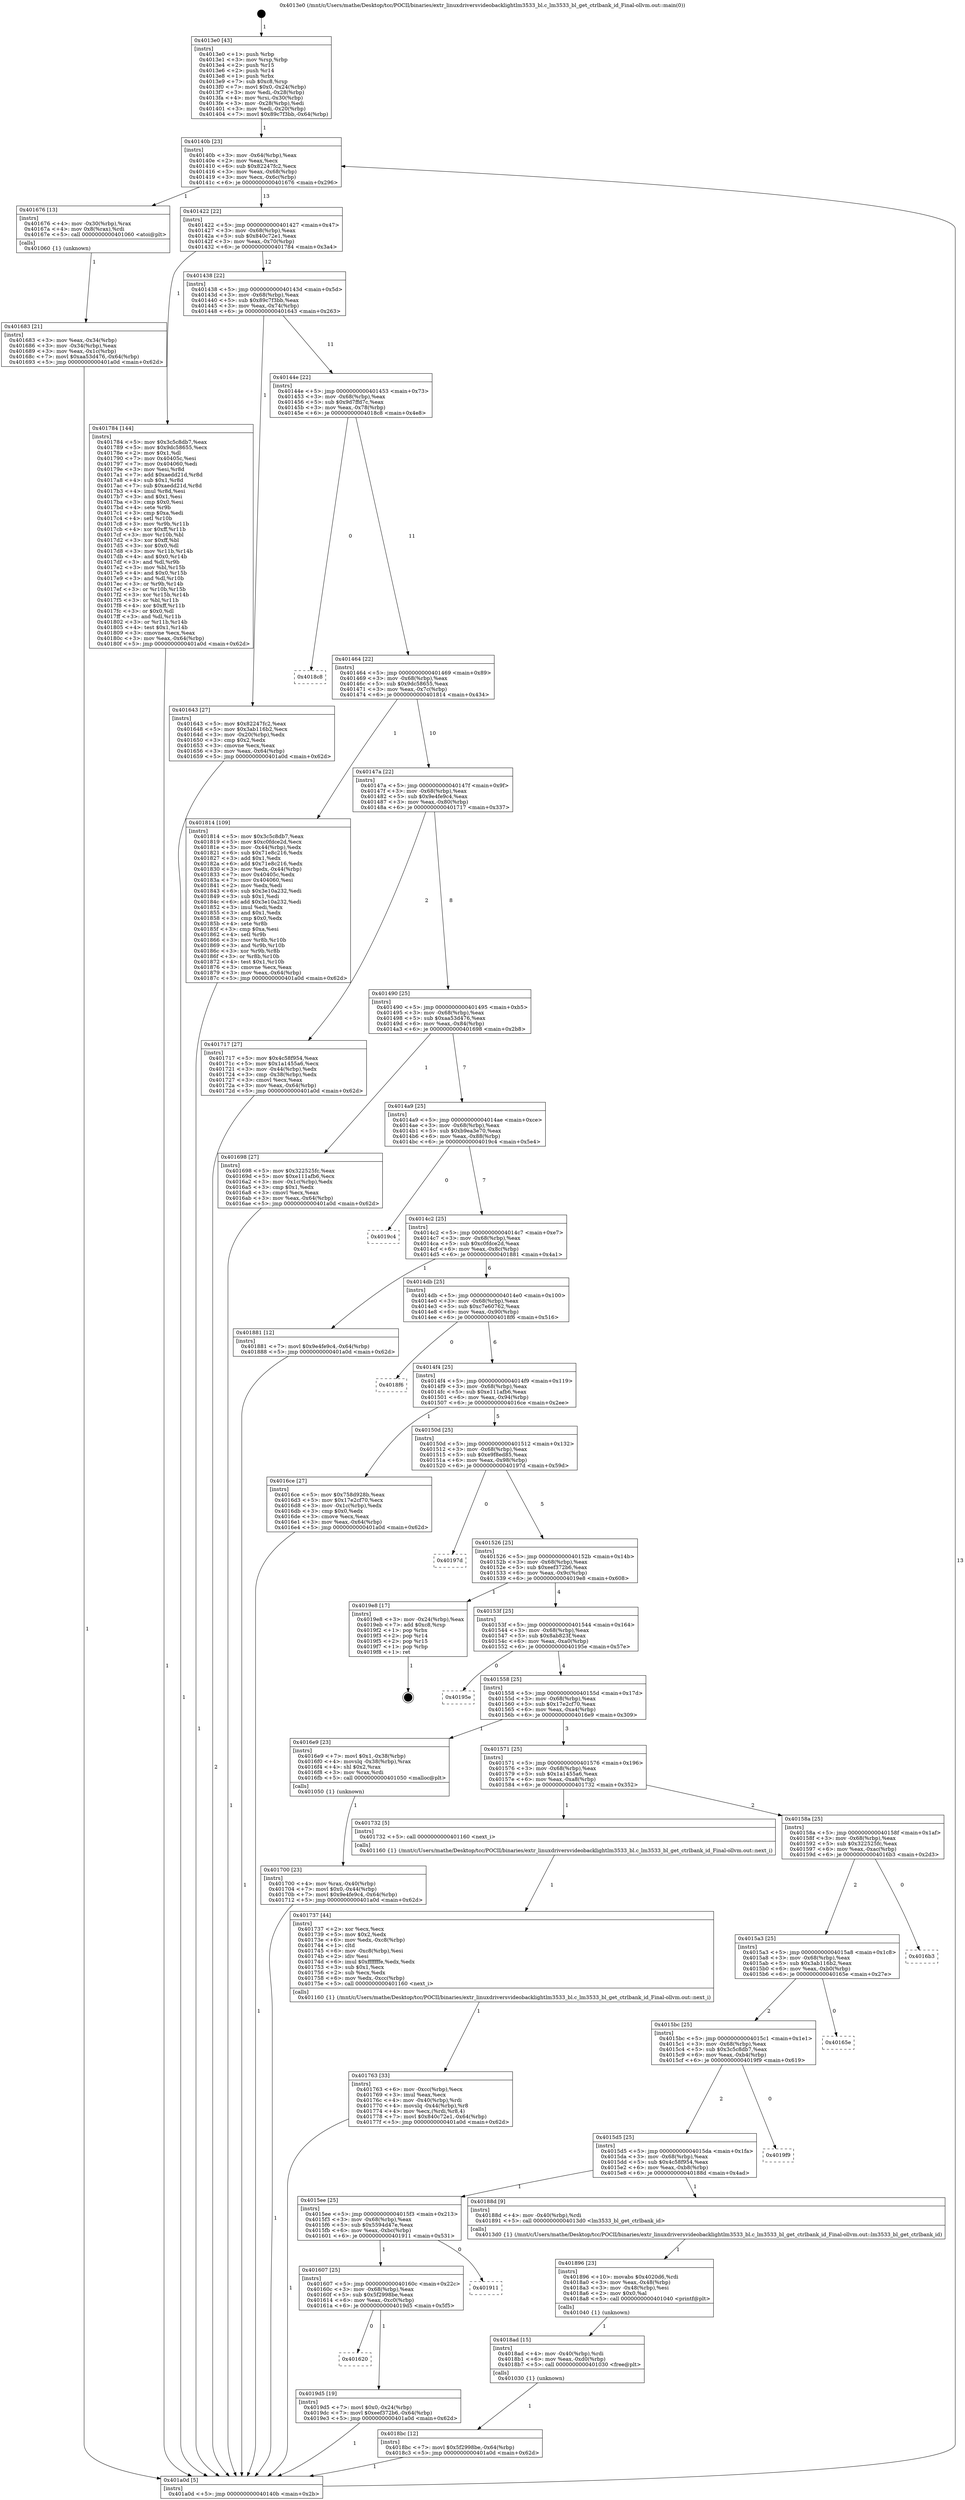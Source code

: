 digraph "0x4013e0" {
  label = "0x4013e0 (/mnt/c/Users/mathe/Desktop/tcc/POCII/binaries/extr_linuxdriversvideobacklightlm3533_bl.c_lm3533_bl_get_ctrlbank_id_Final-ollvm.out::main(0))"
  labelloc = "t"
  node[shape=record]

  Entry [label="",width=0.3,height=0.3,shape=circle,fillcolor=black,style=filled]
  "0x40140b" [label="{
     0x40140b [23]\l
     | [instrs]\l
     &nbsp;&nbsp;0x40140b \<+3\>: mov -0x64(%rbp),%eax\l
     &nbsp;&nbsp;0x40140e \<+2\>: mov %eax,%ecx\l
     &nbsp;&nbsp;0x401410 \<+6\>: sub $0x82247fc2,%ecx\l
     &nbsp;&nbsp;0x401416 \<+3\>: mov %eax,-0x68(%rbp)\l
     &nbsp;&nbsp;0x401419 \<+3\>: mov %ecx,-0x6c(%rbp)\l
     &nbsp;&nbsp;0x40141c \<+6\>: je 0000000000401676 \<main+0x296\>\l
  }"]
  "0x401676" [label="{
     0x401676 [13]\l
     | [instrs]\l
     &nbsp;&nbsp;0x401676 \<+4\>: mov -0x30(%rbp),%rax\l
     &nbsp;&nbsp;0x40167a \<+4\>: mov 0x8(%rax),%rdi\l
     &nbsp;&nbsp;0x40167e \<+5\>: call 0000000000401060 \<atoi@plt\>\l
     | [calls]\l
     &nbsp;&nbsp;0x401060 \{1\} (unknown)\l
  }"]
  "0x401422" [label="{
     0x401422 [22]\l
     | [instrs]\l
     &nbsp;&nbsp;0x401422 \<+5\>: jmp 0000000000401427 \<main+0x47\>\l
     &nbsp;&nbsp;0x401427 \<+3\>: mov -0x68(%rbp),%eax\l
     &nbsp;&nbsp;0x40142a \<+5\>: sub $0x840c72e1,%eax\l
     &nbsp;&nbsp;0x40142f \<+3\>: mov %eax,-0x70(%rbp)\l
     &nbsp;&nbsp;0x401432 \<+6\>: je 0000000000401784 \<main+0x3a4\>\l
  }"]
  Exit [label="",width=0.3,height=0.3,shape=circle,fillcolor=black,style=filled,peripheries=2]
  "0x401784" [label="{
     0x401784 [144]\l
     | [instrs]\l
     &nbsp;&nbsp;0x401784 \<+5\>: mov $0x3c5c8db7,%eax\l
     &nbsp;&nbsp;0x401789 \<+5\>: mov $0x9dc58655,%ecx\l
     &nbsp;&nbsp;0x40178e \<+2\>: mov $0x1,%dl\l
     &nbsp;&nbsp;0x401790 \<+7\>: mov 0x40405c,%esi\l
     &nbsp;&nbsp;0x401797 \<+7\>: mov 0x404060,%edi\l
     &nbsp;&nbsp;0x40179e \<+3\>: mov %esi,%r8d\l
     &nbsp;&nbsp;0x4017a1 \<+7\>: add $0xaedd21d,%r8d\l
     &nbsp;&nbsp;0x4017a8 \<+4\>: sub $0x1,%r8d\l
     &nbsp;&nbsp;0x4017ac \<+7\>: sub $0xaedd21d,%r8d\l
     &nbsp;&nbsp;0x4017b3 \<+4\>: imul %r8d,%esi\l
     &nbsp;&nbsp;0x4017b7 \<+3\>: and $0x1,%esi\l
     &nbsp;&nbsp;0x4017ba \<+3\>: cmp $0x0,%esi\l
     &nbsp;&nbsp;0x4017bd \<+4\>: sete %r9b\l
     &nbsp;&nbsp;0x4017c1 \<+3\>: cmp $0xa,%edi\l
     &nbsp;&nbsp;0x4017c4 \<+4\>: setl %r10b\l
     &nbsp;&nbsp;0x4017c8 \<+3\>: mov %r9b,%r11b\l
     &nbsp;&nbsp;0x4017cb \<+4\>: xor $0xff,%r11b\l
     &nbsp;&nbsp;0x4017cf \<+3\>: mov %r10b,%bl\l
     &nbsp;&nbsp;0x4017d2 \<+3\>: xor $0xff,%bl\l
     &nbsp;&nbsp;0x4017d5 \<+3\>: xor $0x0,%dl\l
     &nbsp;&nbsp;0x4017d8 \<+3\>: mov %r11b,%r14b\l
     &nbsp;&nbsp;0x4017db \<+4\>: and $0x0,%r14b\l
     &nbsp;&nbsp;0x4017df \<+3\>: and %dl,%r9b\l
     &nbsp;&nbsp;0x4017e2 \<+3\>: mov %bl,%r15b\l
     &nbsp;&nbsp;0x4017e5 \<+4\>: and $0x0,%r15b\l
     &nbsp;&nbsp;0x4017e9 \<+3\>: and %dl,%r10b\l
     &nbsp;&nbsp;0x4017ec \<+3\>: or %r9b,%r14b\l
     &nbsp;&nbsp;0x4017ef \<+3\>: or %r10b,%r15b\l
     &nbsp;&nbsp;0x4017f2 \<+3\>: xor %r15b,%r14b\l
     &nbsp;&nbsp;0x4017f5 \<+3\>: or %bl,%r11b\l
     &nbsp;&nbsp;0x4017f8 \<+4\>: xor $0xff,%r11b\l
     &nbsp;&nbsp;0x4017fc \<+3\>: or $0x0,%dl\l
     &nbsp;&nbsp;0x4017ff \<+3\>: and %dl,%r11b\l
     &nbsp;&nbsp;0x401802 \<+3\>: or %r11b,%r14b\l
     &nbsp;&nbsp;0x401805 \<+4\>: test $0x1,%r14b\l
     &nbsp;&nbsp;0x401809 \<+3\>: cmovne %ecx,%eax\l
     &nbsp;&nbsp;0x40180c \<+3\>: mov %eax,-0x64(%rbp)\l
     &nbsp;&nbsp;0x40180f \<+5\>: jmp 0000000000401a0d \<main+0x62d\>\l
  }"]
  "0x401438" [label="{
     0x401438 [22]\l
     | [instrs]\l
     &nbsp;&nbsp;0x401438 \<+5\>: jmp 000000000040143d \<main+0x5d\>\l
     &nbsp;&nbsp;0x40143d \<+3\>: mov -0x68(%rbp),%eax\l
     &nbsp;&nbsp;0x401440 \<+5\>: sub $0x89c7f3bb,%eax\l
     &nbsp;&nbsp;0x401445 \<+3\>: mov %eax,-0x74(%rbp)\l
     &nbsp;&nbsp;0x401448 \<+6\>: je 0000000000401643 \<main+0x263\>\l
  }"]
  "0x401620" [label="{
     0x401620\l
  }", style=dashed]
  "0x401643" [label="{
     0x401643 [27]\l
     | [instrs]\l
     &nbsp;&nbsp;0x401643 \<+5\>: mov $0x82247fc2,%eax\l
     &nbsp;&nbsp;0x401648 \<+5\>: mov $0x3ab116b2,%ecx\l
     &nbsp;&nbsp;0x40164d \<+3\>: mov -0x20(%rbp),%edx\l
     &nbsp;&nbsp;0x401650 \<+3\>: cmp $0x2,%edx\l
     &nbsp;&nbsp;0x401653 \<+3\>: cmovne %ecx,%eax\l
     &nbsp;&nbsp;0x401656 \<+3\>: mov %eax,-0x64(%rbp)\l
     &nbsp;&nbsp;0x401659 \<+5\>: jmp 0000000000401a0d \<main+0x62d\>\l
  }"]
  "0x40144e" [label="{
     0x40144e [22]\l
     | [instrs]\l
     &nbsp;&nbsp;0x40144e \<+5\>: jmp 0000000000401453 \<main+0x73\>\l
     &nbsp;&nbsp;0x401453 \<+3\>: mov -0x68(%rbp),%eax\l
     &nbsp;&nbsp;0x401456 \<+5\>: sub $0x9d7ffd7c,%eax\l
     &nbsp;&nbsp;0x40145b \<+3\>: mov %eax,-0x78(%rbp)\l
     &nbsp;&nbsp;0x40145e \<+6\>: je 00000000004018c8 \<main+0x4e8\>\l
  }"]
  "0x401a0d" [label="{
     0x401a0d [5]\l
     | [instrs]\l
     &nbsp;&nbsp;0x401a0d \<+5\>: jmp 000000000040140b \<main+0x2b\>\l
  }"]
  "0x4013e0" [label="{
     0x4013e0 [43]\l
     | [instrs]\l
     &nbsp;&nbsp;0x4013e0 \<+1\>: push %rbp\l
     &nbsp;&nbsp;0x4013e1 \<+3\>: mov %rsp,%rbp\l
     &nbsp;&nbsp;0x4013e4 \<+2\>: push %r15\l
     &nbsp;&nbsp;0x4013e6 \<+2\>: push %r14\l
     &nbsp;&nbsp;0x4013e8 \<+1\>: push %rbx\l
     &nbsp;&nbsp;0x4013e9 \<+7\>: sub $0xc8,%rsp\l
     &nbsp;&nbsp;0x4013f0 \<+7\>: movl $0x0,-0x24(%rbp)\l
     &nbsp;&nbsp;0x4013f7 \<+3\>: mov %edi,-0x28(%rbp)\l
     &nbsp;&nbsp;0x4013fa \<+4\>: mov %rsi,-0x30(%rbp)\l
     &nbsp;&nbsp;0x4013fe \<+3\>: mov -0x28(%rbp),%edi\l
     &nbsp;&nbsp;0x401401 \<+3\>: mov %edi,-0x20(%rbp)\l
     &nbsp;&nbsp;0x401404 \<+7\>: movl $0x89c7f3bb,-0x64(%rbp)\l
  }"]
  "0x401683" [label="{
     0x401683 [21]\l
     | [instrs]\l
     &nbsp;&nbsp;0x401683 \<+3\>: mov %eax,-0x34(%rbp)\l
     &nbsp;&nbsp;0x401686 \<+3\>: mov -0x34(%rbp),%eax\l
     &nbsp;&nbsp;0x401689 \<+3\>: mov %eax,-0x1c(%rbp)\l
     &nbsp;&nbsp;0x40168c \<+7\>: movl $0xaa53d476,-0x64(%rbp)\l
     &nbsp;&nbsp;0x401693 \<+5\>: jmp 0000000000401a0d \<main+0x62d\>\l
  }"]
  "0x4019d5" [label="{
     0x4019d5 [19]\l
     | [instrs]\l
     &nbsp;&nbsp;0x4019d5 \<+7\>: movl $0x0,-0x24(%rbp)\l
     &nbsp;&nbsp;0x4019dc \<+7\>: movl $0xeef372b6,-0x64(%rbp)\l
     &nbsp;&nbsp;0x4019e3 \<+5\>: jmp 0000000000401a0d \<main+0x62d\>\l
  }"]
  "0x4018c8" [label="{
     0x4018c8\l
  }", style=dashed]
  "0x401464" [label="{
     0x401464 [22]\l
     | [instrs]\l
     &nbsp;&nbsp;0x401464 \<+5\>: jmp 0000000000401469 \<main+0x89\>\l
     &nbsp;&nbsp;0x401469 \<+3\>: mov -0x68(%rbp),%eax\l
     &nbsp;&nbsp;0x40146c \<+5\>: sub $0x9dc58655,%eax\l
     &nbsp;&nbsp;0x401471 \<+3\>: mov %eax,-0x7c(%rbp)\l
     &nbsp;&nbsp;0x401474 \<+6\>: je 0000000000401814 \<main+0x434\>\l
  }"]
  "0x401607" [label="{
     0x401607 [25]\l
     | [instrs]\l
     &nbsp;&nbsp;0x401607 \<+5\>: jmp 000000000040160c \<main+0x22c\>\l
     &nbsp;&nbsp;0x40160c \<+3\>: mov -0x68(%rbp),%eax\l
     &nbsp;&nbsp;0x40160f \<+5\>: sub $0x5f2998be,%eax\l
     &nbsp;&nbsp;0x401614 \<+6\>: mov %eax,-0xc0(%rbp)\l
     &nbsp;&nbsp;0x40161a \<+6\>: je 00000000004019d5 \<main+0x5f5\>\l
  }"]
  "0x401814" [label="{
     0x401814 [109]\l
     | [instrs]\l
     &nbsp;&nbsp;0x401814 \<+5\>: mov $0x3c5c8db7,%eax\l
     &nbsp;&nbsp;0x401819 \<+5\>: mov $0xc0fdce2d,%ecx\l
     &nbsp;&nbsp;0x40181e \<+3\>: mov -0x44(%rbp),%edx\l
     &nbsp;&nbsp;0x401821 \<+6\>: sub $0x71e8c216,%edx\l
     &nbsp;&nbsp;0x401827 \<+3\>: add $0x1,%edx\l
     &nbsp;&nbsp;0x40182a \<+6\>: add $0x71e8c216,%edx\l
     &nbsp;&nbsp;0x401830 \<+3\>: mov %edx,-0x44(%rbp)\l
     &nbsp;&nbsp;0x401833 \<+7\>: mov 0x40405c,%edx\l
     &nbsp;&nbsp;0x40183a \<+7\>: mov 0x404060,%esi\l
     &nbsp;&nbsp;0x401841 \<+2\>: mov %edx,%edi\l
     &nbsp;&nbsp;0x401843 \<+6\>: sub $0x3e10a232,%edi\l
     &nbsp;&nbsp;0x401849 \<+3\>: sub $0x1,%edi\l
     &nbsp;&nbsp;0x40184c \<+6\>: add $0x3e10a232,%edi\l
     &nbsp;&nbsp;0x401852 \<+3\>: imul %edi,%edx\l
     &nbsp;&nbsp;0x401855 \<+3\>: and $0x1,%edx\l
     &nbsp;&nbsp;0x401858 \<+3\>: cmp $0x0,%edx\l
     &nbsp;&nbsp;0x40185b \<+4\>: sete %r8b\l
     &nbsp;&nbsp;0x40185f \<+3\>: cmp $0xa,%esi\l
     &nbsp;&nbsp;0x401862 \<+4\>: setl %r9b\l
     &nbsp;&nbsp;0x401866 \<+3\>: mov %r8b,%r10b\l
     &nbsp;&nbsp;0x401869 \<+3\>: and %r9b,%r10b\l
     &nbsp;&nbsp;0x40186c \<+3\>: xor %r9b,%r8b\l
     &nbsp;&nbsp;0x40186f \<+3\>: or %r8b,%r10b\l
     &nbsp;&nbsp;0x401872 \<+4\>: test $0x1,%r10b\l
     &nbsp;&nbsp;0x401876 \<+3\>: cmovne %ecx,%eax\l
     &nbsp;&nbsp;0x401879 \<+3\>: mov %eax,-0x64(%rbp)\l
     &nbsp;&nbsp;0x40187c \<+5\>: jmp 0000000000401a0d \<main+0x62d\>\l
  }"]
  "0x40147a" [label="{
     0x40147a [22]\l
     | [instrs]\l
     &nbsp;&nbsp;0x40147a \<+5\>: jmp 000000000040147f \<main+0x9f\>\l
     &nbsp;&nbsp;0x40147f \<+3\>: mov -0x68(%rbp),%eax\l
     &nbsp;&nbsp;0x401482 \<+5\>: sub $0x9e4fe9c4,%eax\l
     &nbsp;&nbsp;0x401487 \<+3\>: mov %eax,-0x80(%rbp)\l
     &nbsp;&nbsp;0x40148a \<+6\>: je 0000000000401717 \<main+0x337\>\l
  }"]
  "0x401911" [label="{
     0x401911\l
  }", style=dashed]
  "0x401717" [label="{
     0x401717 [27]\l
     | [instrs]\l
     &nbsp;&nbsp;0x401717 \<+5\>: mov $0x4c58f954,%eax\l
     &nbsp;&nbsp;0x40171c \<+5\>: mov $0x1a1455a6,%ecx\l
     &nbsp;&nbsp;0x401721 \<+3\>: mov -0x44(%rbp),%edx\l
     &nbsp;&nbsp;0x401724 \<+3\>: cmp -0x38(%rbp),%edx\l
     &nbsp;&nbsp;0x401727 \<+3\>: cmovl %ecx,%eax\l
     &nbsp;&nbsp;0x40172a \<+3\>: mov %eax,-0x64(%rbp)\l
     &nbsp;&nbsp;0x40172d \<+5\>: jmp 0000000000401a0d \<main+0x62d\>\l
  }"]
  "0x401490" [label="{
     0x401490 [25]\l
     | [instrs]\l
     &nbsp;&nbsp;0x401490 \<+5\>: jmp 0000000000401495 \<main+0xb5\>\l
     &nbsp;&nbsp;0x401495 \<+3\>: mov -0x68(%rbp),%eax\l
     &nbsp;&nbsp;0x401498 \<+5\>: sub $0xaa53d476,%eax\l
     &nbsp;&nbsp;0x40149d \<+6\>: mov %eax,-0x84(%rbp)\l
     &nbsp;&nbsp;0x4014a3 \<+6\>: je 0000000000401698 \<main+0x2b8\>\l
  }"]
  "0x4018bc" [label="{
     0x4018bc [12]\l
     | [instrs]\l
     &nbsp;&nbsp;0x4018bc \<+7\>: movl $0x5f2998be,-0x64(%rbp)\l
     &nbsp;&nbsp;0x4018c3 \<+5\>: jmp 0000000000401a0d \<main+0x62d\>\l
  }"]
  "0x401698" [label="{
     0x401698 [27]\l
     | [instrs]\l
     &nbsp;&nbsp;0x401698 \<+5\>: mov $0x322525fc,%eax\l
     &nbsp;&nbsp;0x40169d \<+5\>: mov $0xe111afb6,%ecx\l
     &nbsp;&nbsp;0x4016a2 \<+3\>: mov -0x1c(%rbp),%edx\l
     &nbsp;&nbsp;0x4016a5 \<+3\>: cmp $0x1,%edx\l
     &nbsp;&nbsp;0x4016a8 \<+3\>: cmovl %ecx,%eax\l
     &nbsp;&nbsp;0x4016ab \<+3\>: mov %eax,-0x64(%rbp)\l
     &nbsp;&nbsp;0x4016ae \<+5\>: jmp 0000000000401a0d \<main+0x62d\>\l
  }"]
  "0x4014a9" [label="{
     0x4014a9 [25]\l
     | [instrs]\l
     &nbsp;&nbsp;0x4014a9 \<+5\>: jmp 00000000004014ae \<main+0xce\>\l
     &nbsp;&nbsp;0x4014ae \<+3\>: mov -0x68(%rbp),%eax\l
     &nbsp;&nbsp;0x4014b1 \<+5\>: sub $0xb9ea3e70,%eax\l
     &nbsp;&nbsp;0x4014b6 \<+6\>: mov %eax,-0x88(%rbp)\l
     &nbsp;&nbsp;0x4014bc \<+6\>: je 00000000004019c4 \<main+0x5e4\>\l
  }"]
  "0x4018ad" [label="{
     0x4018ad [15]\l
     | [instrs]\l
     &nbsp;&nbsp;0x4018ad \<+4\>: mov -0x40(%rbp),%rdi\l
     &nbsp;&nbsp;0x4018b1 \<+6\>: mov %eax,-0xd0(%rbp)\l
     &nbsp;&nbsp;0x4018b7 \<+5\>: call 0000000000401030 \<free@plt\>\l
     | [calls]\l
     &nbsp;&nbsp;0x401030 \{1\} (unknown)\l
  }"]
  "0x4019c4" [label="{
     0x4019c4\l
  }", style=dashed]
  "0x4014c2" [label="{
     0x4014c2 [25]\l
     | [instrs]\l
     &nbsp;&nbsp;0x4014c2 \<+5\>: jmp 00000000004014c7 \<main+0xe7\>\l
     &nbsp;&nbsp;0x4014c7 \<+3\>: mov -0x68(%rbp),%eax\l
     &nbsp;&nbsp;0x4014ca \<+5\>: sub $0xc0fdce2d,%eax\l
     &nbsp;&nbsp;0x4014cf \<+6\>: mov %eax,-0x8c(%rbp)\l
     &nbsp;&nbsp;0x4014d5 \<+6\>: je 0000000000401881 \<main+0x4a1\>\l
  }"]
  "0x401896" [label="{
     0x401896 [23]\l
     | [instrs]\l
     &nbsp;&nbsp;0x401896 \<+10\>: movabs $0x4020d6,%rdi\l
     &nbsp;&nbsp;0x4018a0 \<+3\>: mov %eax,-0x48(%rbp)\l
     &nbsp;&nbsp;0x4018a3 \<+3\>: mov -0x48(%rbp),%esi\l
     &nbsp;&nbsp;0x4018a6 \<+2\>: mov $0x0,%al\l
     &nbsp;&nbsp;0x4018a8 \<+5\>: call 0000000000401040 \<printf@plt\>\l
     | [calls]\l
     &nbsp;&nbsp;0x401040 \{1\} (unknown)\l
  }"]
  "0x401881" [label="{
     0x401881 [12]\l
     | [instrs]\l
     &nbsp;&nbsp;0x401881 \<+7\>: movl $0x9e4fe9c4,-0x64(%rbp)\l
     &nbsp;&nbsp;0x401888 \<+5\>: jmp 0000000000401a0d \<main+0x62d\>\l
  }"]
  "0x4014db" [label="{
     0x4014db [25]\l
     | [instrs]\l
     &nbsp;&nbsp;0x4014db \<+5\>: jmp 00000000004014e0 \<main+0x100\>\l
     &nbsp;&nbsp;0x4014e0 \<+3\>: mov -0x68(%rbp),%eax\l
     &nbsp;&nbsp;0x4014e3 \<+5\>: sub $0xc7e60762,%eax\l
     &nbsp;&nbsp;0x4014e8 \<+6\>: mov %eax,-0x90(%rbp)\l
     &nbsp;&nbsp;0x4014ee \<+6\>: je 00000000004018f6 \<main+0x516\>\l
  }"]
  "0x4015ee" [label="{
     0x4015ee [25]\l
     | [instrs]\l
     &nbsp;&nbsp;0x4015ee \<+5\>: jmp 00000000004015f3 \<main+0x213\>\l
     &nbsp;&nbsp;0x4015f3 \<+3\>: mov -0x68(%rbp),%eax\l
     &nbsp;&nbsp;0x4015f6 \<+5\>: sub $0x5594d47e,%eax\l
     &nbsp;&nbsp;0x4015fb \<+6\>: mov %eax,-0xbc(%rbp)\l
     &nbsp;&nbsp;0x401601 \<+6\>: je 0000000000401911 \<main+0x531\>\l
  }"]
  "0x4018f6" [label="{
     0x4018f6\l
  }", style=dashed]
  "0x4014f4" [label="{
     0x4014f4 [25]\l
     | [instrs]\l
     &nbsp;&nbsp;0x4014f4 \<+5\>: jmp 00000000004014f9 \<main+0x119\>\l
     &nbsp;&nbsp;0x4014f9 \<+3\>: mov -0x68(%rbp),%eax\l
     &nbsp;&nbsp;0x4014fc \<+5\>: sub $0xe111afb6,%eax\l
     &nbsp;&nbsp;0x401501 \<+6\>: mov %eax,-0x94(%rbp)\l
     &nbsp;&nbsp;0x401507 \<+6\>: je 00000000004016ce \<main+0x2ee\>\l
  }"]
  "0x40188d" [label="{
     0x40188d [9]\l
     | [instrs]\l
     &nbsp;&nbsp;0x40188d \<+4\>: mov -0x40(%rbp),%rdi\l
     &nbsp;&nbsp;0x401891 \<+5\>: call 00000000004013d0 \<lm3533_bl_get_ctrlbank_id\>\l
     | [calls]\l
     &nbsp;&nbsp;0x4013d0 \{1\} (/mnt/c/Users/mathe/Desktop/tcc/POCII/binaries/extr_linuxdriversvideobacklightlm3533_bl.c_lm3533_bl_get_ctrlbank_id_Final-ollvm.out::lm3533_bl_get_ctrlbank_id)\l
  }"]
  "0x4016ce" [label="{
     0x4016ce [27]\l
     | [instrs]\l
     &nbsp;&nbsp;0x4016ce \<+5\>: mov $0x758d928b,%eax\l
     &nbsp;&nbsp;0x4016d3 \<+5\>: mov $0x17e2cf70,%ecx\l
     &nbsp;&nbsp;0x4016d8 \<+3\>: mov -0x1c(%rbp),%edx\l
     &nbsp;&nbsp;0x4016db \<+3\>: cmp $0x0,%edx\l
     &nbsp;&nbsp;0x4016de \<+3\>: cmove %ecx,%eax\l
     &nbsp;&nbsp;0x4016e1 \<+3\>: mov %eax,-0x64(%rbp)\l
     &nbsp;&nbsp;0x4016e4 \<+5\>: jmp 0000000000401a0d \<main+0x62d\>\l
  }"]
  "0x40150d" [label="{
     0x40150d [25]\l
     | [instrs]\l
     &nbsp;&nbsp;0x40150d \<+5\>: jmp 0000000000401512 \<main+0x132\>\l
     &nbsp;&nbsp;0x401512 \<+3\>: mov -0x68(%rbp),%eax\l
     &nbsp;&nbsp;0x401515 \<+5\>: sub $0xe9f8ed85,%eax\l
     &nbsp;&nbsp;0x40151a \<+6\>: mov %eax,-0x98(%rbp)\l
     &nbsp;&nbsp;0x401520 \<+6\>: je 000000000040197d \<main+0x59d\>\l
  }"]
  "0x4015d5" [label="{
     0x4015d5 [25]\l
     | [instrs]\l
     &nbsp;&nbsp;0x4015d5 \<+5\>: jmp 00000000004015da \<main+0x1fa\>\l
     &nbsp;&nbsp;0x4015da \<+3\>: mov -0x68(%rbp),%eax\l
     &nbsp;&nbsp;0x4015dd \<+5\>: sub $0x4c58f954,%eax\l
     &nbsp;&nbsp;0x4015e2 \<+6\>: mov %eax,-0xb8(%rbp)\l
     &nbsp;&nbsp;0x4015e8 \<+6\>: je 000000000040188d \<main+0x4ad\>\l
  }"]
  "0x40197d" [label="{
     0x40197d\l
  }", style=dashed]
  "0x401526" [label="{
     0x401526 [25]\l
     | [instrs]\l
     &nbsp;&nbsp;0x401526 \<+5\>: jmp 000000000040152b \<main+0x14b\>\l
     &nbsp;&nbsp;0x40152b \<+3\>: mov -0x68(%rbp),%eax\l
     &nbsp;&nbsp;0x40152e \<+5\>: sub $0xeef372b6,%eax\l
     &nbsp;&nbsp;0x401533 \<+6\>: mov %eax,-0x9c(%rbp)\l
     &nbsp;&nbsp;0x401539 \<+6\>: je 00000000004019e8 \<main+0x608\>\l
  }"]
  "0x4019f9" [label="{
     0x4019f9\l
  }", style=dashed]
  "0x4019e8" [label="{
     0x4019e8 [17]\l
     | [instrs]\l
     &nbsp;&nbsp;0x4019e8 \<+3\>: mov -0x24(%rbp),%eax\l
     &nbsp;&nbsp;0x4019eb \<+7\>: add $0xc8,%rsp\l
     &nbsp;&nbsp;0x4019f2 \<+1\>: pop %rbx\l
     &nbsp;&nbsp;0x4019f3 \<+2\>: pop %r14\l
     &nbsp;&nbsp;0x4019f5 \<+2\>: pop %r15\l
     &nbsp;&nbsp;0x4019f7 \<+1\>: pop %rbp\l
     &nbsp;&nbsp;0x4019f8 \<+1\>: ret\l
  }"]
  "0x40153f" [label="{
     0x40153f [25]\l
     | [instrs]\l
     &nbsp;&nbsp;0x40153f \<+5\>: jmp 0000000000401544 \<main+0x164\>\l
     &nbsp;&nbsp;0x401544 \<+3\>: mov -0x68(%rbp),%eax\l
     &nbsp;&nbsp;0x401547 \<+5\>: sub $0x8ab823f,%eax\l
     &nbsp;&nbsp;0x40154c \<+6\>: mov %eax,-0xa0(%rbp)\l
     &nbsp;&nbsp;0x401552 \<+6\>: je 000000000040195e \<main+0x57e\>\l
  }"]
  "0x4015bc" [label="{
     0x4015bc [25]\l
     | [instrs]\l
     &nbsp;&nbsp;0x4015bc \<+5\>: jmp 00000000004015c1 \<main+0x1e1\>\l
     &nbsp;&nbsp;0x4015c1 \<+3\>: mov -0x68(%rbp),%eax\l
     &nbsp;&nbsp;0x4015c4 \<+5\>: sub $0x3c5c8db7,%eax\l
     &nbsp;&nbsp;0x4015c9 \<+6\>: mov %eax,-0xb4(%rbp)\l
     &nbsp;&nbsp;0x4015cf \<+6\>: je 00000000004019f9 \<main+0x619\>\l
  }"]
  "0x40195e" [label="{
     0x40195e\l
  }", style=dashed]
  "0x401558" [label="{
     0x401558 [25]\l
     | [instrs]\l
     &nbsp;&nbsp;0x401558 \<+5\>: jmp 000000000040155d \<main+0x17d\>\l
     &nbsp;&nbsp;0x40155d \<+3\>: mov -0x68(%rbp),%eax\l
     &nbsp;&nbsp;0x401560 \<+5\>: sub $0x17e2cf70,%eax\l
     &nbsp;&nbsp;0x401565 \<+6\>: mov %eax,-0xa4(%rbp)\l
     &nbsp;&nbsp;0x40156b \<+6\>: je 00000000004016e9 \<main+0x309\>\l
  }"]
  "0x40165e" [label="{
     0x40165e\l
  }", style=dashed]
  "0x4016e9" [label="{
     0x4016e9 [23]\l
     | [instrs]\l
     &nbsp;&nbsp;0x4016e9 \<+7\>: movl $0x1,-0x38(%rbp)\l
     &nbsp;&nbsp;0x4016f0 \<+4\>: movslq -0x38(%rbp),%rax\l
     &nbsp;&nbsp;0x4016f4 \<+4\>: shl $0x2,%rax\l
     &nbsp;&nbsp;0x4016f8 \<+3\>: mov %rax,%rdi\l
     &nbsp;&nbsp;0x4016fb \<+5\>: call 0000000000401050 \<malloc@plt\>\l
     | [calls]\l
     &nbsp;&nbsp;0x401050 \{1\} (unknown)\l
  }"]
  "0x401571" [label="{
     0x401571 [25]\l
     | [instrs]\l
     &nbsp;&nbsp;0x401571 \<+5\>: jmp 0000000000401576 \<main+0x196\>\l
     &nbsp;&nbsp;0x401576 \<+3\>: mov -0x68(%rbp),%eax\l
     &nbsp;&nbsp;0x401579 \<+5\>: sub $0x1a1455a6,%eax\l
     &nbsp;&nbsp;0x40157e \<+6\>: mov %eax,-0xa8(%rbp)\l
     &nbsp;&nbsp;0x401584 \<+6\>: je 0000000000401732 \<main+0x352\>\l
  }"]
  "0x401700" [label="{
     0x401700 [23]\l
     | [instrs]\l
     &nbsp;&nbsp;0x401700 \<+4\>: mov %rax,-0x40(%rbp)\l
     &nbsp;&nbsp;0x401704 \<+7\>: movl $0x0,-0x44(%rbp)\l
     &nbsp;&nbsp;0x40170b \<+7\>: movl $0x9e4fe9c4,-0x64(%rbp)\l
     &nbsp;&nbsp;0x401712 \<+5\>: jmp 0000000000401a0d \<main+0x62d\>\l
  }"]
  "0x4015a3" [label="{
     0x4015a3 [25]\l
     | [instrs]\l
     &nbsp;&nbsp;0x4015a3 \<+5\>: jmp 00000000004015a8 \<main+0x1c8\>\l
     &nbsp;&nbsp;0x4015a8 \<+3\>: mov -0x68(%rbp),%eax\l
     &nbsp;&nbsp;0x4015ab \<+5\>: sub $0x3ab116b2,%eax\l
     &nbsp;&nbsp;0x4015b0 \<+6\>: mov %eax,-0xb0(%rbp)\l
     &nbsp;&nbsp;0x4015b6 \<+6\>: je 000000000040165e \<main+0x27e\>\l
  }"]
  "0x401732" [label="{
     0x401732 [5]\l
     | [instrs]\l
     &nbsp;&nbsp;0x401732 \<+5\>: call 0000000000401160 \<next_i\>\l
     | [calls]\l
     &nbsp;&nbsp;0x401160 \{1\} (/mnt/c/Users/mathe/Desktop/tcc/POCII/binaries/extr_linuxdriversvideobacklightlm3533_bl.c_lm3533_bl_get_ctrlbank_id_Final-ollvm.out::next_i)\l
  }"]
  "0x40158a" [label="{
     0x40158a [25]\l
     | [instrs]\l
     &nbsp;&nbsp;0x40158a \<+5\>: jmp 000000000040158f \<main+0x1af\>\l
     &nbsp;&nbsp;0x40158f \<+3\>: mov -0x68(%rbp),%eax\l
     &nbsp;&nbsp;0x401592 \<+5\>: sub $0x322525fc,%eax\l
     &nbsp;&nbsp;0x401597 \<+6\>: mov %eax,-0xac(%rbp)\l
     &nbsp;&nbsp;0x40159d \<+6\>: je 00000000004016b3 \<main+0x2d3\>\l
  }"]
  "0x401737" [label="{
     0x401737 [44]\l
     | [instrs]\l
     &nbsp;&nbsp;0x401737 \<+2\>: xor %ecx,%ecx\l
     &nbsp;&nbsp;0x401739 \<+5\>: mov $0x2,%edx\l
     &nbsp;&nbsp;0x40173e \<+6\>: mov %edx,-0xc8(%rbp)\l
     &nbsp;&nbsp;0x401744 \<+1\>: cltd\l
     &nbsp;&nbsp;0x401745 \<+6\>: mov -0xc8(%rbp),%esi\l
     &nbsp;&nbsp;0x40174b \<+2\>: idiv %esi\l
     &nbsp;&nbsp;0x40174d \<+6\>: imul $0xfffffffe,%edx,%edx\l
     &nbsp;&nbsp;0x401753 \<+3\>: sub $0x1,%ecx\l
     &nbsp;&nbsp;0x401756 \<+2\>: sub %ecx,%edx\l
     &nbsp;&nbsp;0x401758 \<+6\>: mov %edx,-0xcc(%rbp)\l
     &nbsp;&nbsp;0x40175e \<+5\>: call 0000000000401160 \<next_i\>\l
     | [calls]\l
     &nbsp;&nbsp;0x401160 \{1\} (/mnt/c/Users/mathe/Desktop/tcc/POCII/binaries/extr_linuxdriversvideobacklightlm3533_bl.c_lm3533_bl_get_ctrlbank_id_Final-ollvm.out::next_i)\l
  }"]
  "0x401763" [label="{
     0x401763 [33]\l
     | [instrs]\l
     &nbsp;&nbsp;0x401763 \<+6\>: mov -0xcc(%rbp),%ecx\l
     &nbsp;&nbsp;0x401769 \<+3\>: imul %eax,%ecx\l
     &nbsp;&nbsp;0x40176c \<+4\>: mov -0x40(%rbp),%rdi\l
     &nbsp;&nbsp;0x401770 \<+4\>: movslq -0x44(%rbp),%r8\l
     &nbsp;&nbsp;0x401774 \<+4\>: mov %ecx,(%rdi,%r8,4)\l
     &nbsp;&nbsp;0x401778 \<+7\>: movl $0x840c72e1,-0x64(%rbp)\l
     &nbsp;&nbsp;0x40177f \<+5\>: jmp 0000000000401a0d \<main+0x62d\>\l
  }"]
  "0x4016b3" [label="{
     0x4016b3\l
  }", style=dashed]
  Entry -> "0x4013e0" [label=" 1"]
  "0x40140b" -> "0x401676" [label=" 1"]
  "0x40140b" -> "0x401422" [label=" 13"]
  "0x4019e8" -> Exit [label=" 1"]
  "0x401422" -> "0x401784" [label=" 1"]
  "0x401422" -> "0x401438" [label=" 12"]
  "0x4019d5" -> "0x401a0d" [label=" 1"]
  "0x401438" -> "0x401643" [label=" 1"]
  "0x401438" -> "0x40144e" [label=" 11"]
  "0x401643" -> "0x401a0d" [label=" 1"]
  "0x4013e0" -> "0x40140b" [label=" 1"]
  "0x401a0d" -> "0x40140b" [label=" 13"]
  "0x401676" -> "0x401683" [label=" 1"]
  "0x401683" -> "0x401a0d" [label=" 1"]
  "0x401607" -> "0x401620" [label=" 0"]
  "0x40144e" -> "0x4018c8" [label=" 0"]
  "0x40144e" -> "0x401464" [label=" 11"]
  "0x401607" -> "0x4019d5" [label=" 1"]
  "0x401464" -> "0x401814" [label=" 1"]
  "0x401464" -> "0x40147a" [label=" 10"]
  "0x4015ee" -> "0x401607" [label=" 1"]
  "0x40147a" -> "0x401717" [label=" 2"]
  "0x40147a" -> "0x401490" [label=" 8"]
  "0x4015ee" -> "0x401911" [label=" 0"]
  "0x401490" -> "0x401698" [label=" 1"]
  "0x401490" -> "0x4014a9" [label=" 7"]
  "0x401698" -> "0x401a0d" [label=" 1"]
  "0x4018bc" -> "0x401a0d" [label=" 1"]
  "0x4014a9" -> "0x4019c4" [label=" 0"]
  "0x4014a9" -> "0x4014c2" [label=" 7"]
  "0x4018ad" -> "0x4018bc" [label=" 1"]
  "0x4014c2" -> "0x401881" [label=" 1"]
  "0x4014c2" -> "0x4014db" [label=" 6"]
  "0x401896" -> "0x4018ad" [label=" 1"]
  "0x4014db" -> "0x4018f6" [label=" 0"]
  "0x4014db" -> "0x4014f4" [label=" 6"]
  "0x40188d" -> "0x401896" [label=" 1"]
  "0x4014f4" -> "0x4016ce" [label=" 1"]
  "0x4014f4" -> "0x40150d" [label=" 5"]
  "0x4016ce" -> "0x401a0d" [label=" 1"]
  "0x4015d5" -> "0x4015ee" [label=" 1"]
  "0x40150d" -> "0x40197d" [label=" 0"]
  "0x40150d" -> "0x401526" [label=" 5"]
  "0x4015d5" -> "0x40188d" [label=" 1"]
  "0x401526" -> "0x4019e8" [label=" 1"]
  "0x401526" -> "0x40153f" [label=" 4"]
  "0x4015bc" -> "0x4015d5" [label=" 2"]
  "0x40153f" -> "0x40195e" [label=" 0"]
  "0x40153f" -> "0x401558" [label=" 4"]
  "0x4015bc" -> "0x4019f9" [label=" 0"]
  "0x401558" -> "0x4016e9" [label=" 1"]
  "0x401558" -> "0x401571" [label=" 3"]
  "0x4016e9" -> "0x401700" [label=" 1"]
  "0x401700" -> "0x401a0d" [label=" 1"]
  "0x401717" -> "0x401a0d" [label=" 2"]
  "0x4015a3" -> "0x4015bc" [label=" 2"]
  "0x401571" -> "0x401732" [label=" 1"]
  "0x401571" -> "0x40158a" [label=" 2"]
  "0x401732" -> "0x401737" [label=" 1"]
  "0x401737" -> "0x401763" [label=" 1"]
  "0x401763" -> "0x401a0d" [label=" 1"]
  "0x401784" -> "0x401a0d" [label=" 1"]
  "0x401814" -> "0x401a0d" [label=" 1"]
  "0x401881" -> "0x401a0d" [label=" 1"]
  "0x4015a3" -> "0x40165e" [label=" 0"]
  "0x40158a" -> "0x4016b3" [label=" 0"]
  "0x40158a" -> "0x4015a3" [label=" 2"]
}
